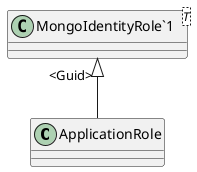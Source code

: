 @startuml
class ApplicationRole {
}
class "MongoIdentityRole`1"<T> {
}
"MongoIdentityRole`1" "<Guid>" <|-- ApplicationRole
@enduml
